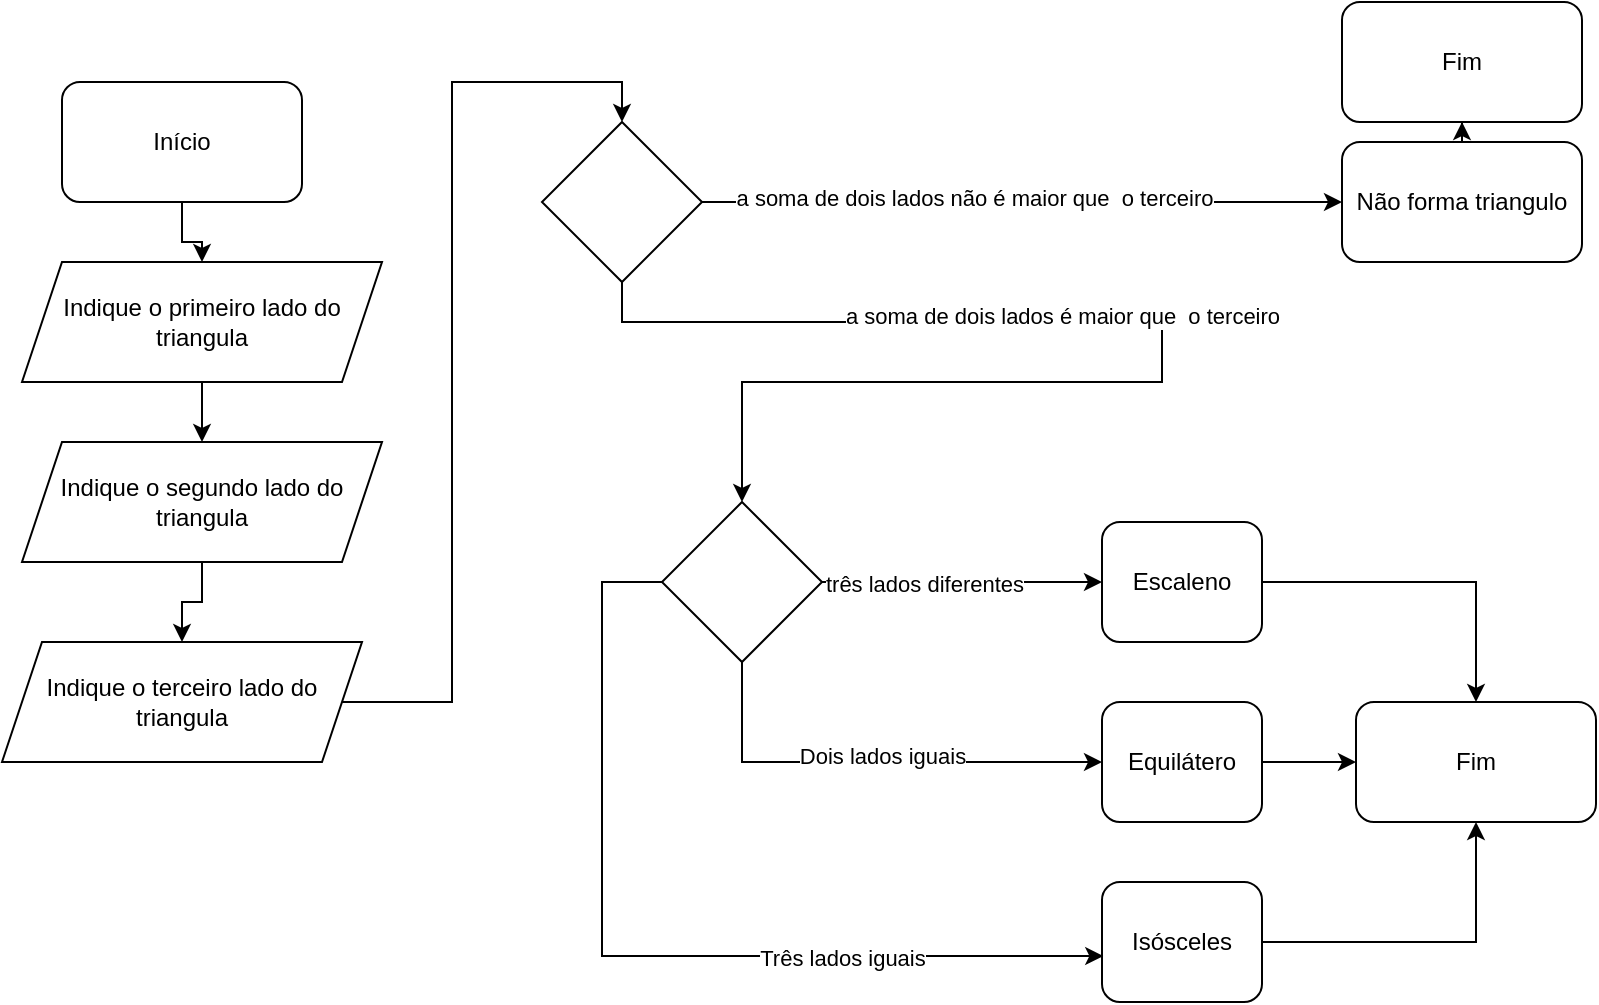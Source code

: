 <mxfile version="22.1.2" type="device">
  <diagram name="Página-1" id="_-34BZDDLeOulT_vk6jS">
    <mxGraphModel dx="1098" dy="828" grid="1" gridSize="10" guides="1" tooltips="1" connect="1" arrows="1" fold="1" page="1" pageScale="1" pageWidth="827" pageHeight="1169" math="0" shadow="0">
      <root>
        <mxCell id="0" />
        <mxCell id="1" parent="0" />
        <mxCell id="7ZzE-5X_zk41oNycM7b9-3" value="" style="edgeStyle=orthogonalEdgeStyle;rounded=0;orthogonalLoop=1;jettySize=auto;html=1;" edge="1" parent="1" source="7ZzE-5X_zk41oNycM7b9-1" target="7ZzE-5X_zk41oNycM7b9-2">
          <mxGeometry relative="1" as="geometry" />
        </mxCell>
        <mxCell id="7ZzE-5X_zk41oNycM7b9-1" value="Início" style="rounded=1;whiteSpace=wrap;html=1;" vertex="1" parent="1">
          <mxGeometry x="40" y="40" width="120" height="60" as="geometry" />
        </mxCell>
        <mxCell id="7ZzE-5X_zk41oNycM7b9-5" value="" style="edgeStyle=orthogonalEdgeStyle;rounded=0;orthogonalLoop=1;jettySize=auto;html=1;" edge="1" parent="1" source="7ZzE-5X_zk41oNycM7b9-2" target="7ZzE-5X_zk41oNycM7b9-4">
          <mxGeometry relative="1" as="geometry" />
        </mxCell>
        <mxCell id="7ZzE-5X_zk41oNycM7b9-2" value="Indique o primeiro lado do triangula" style="shape=parallelogram;perimeter=parallelogramPerimeter;whiteSpace=wrap;html=1;fixedSize=1;" vertex="1" parent="1">
          <mxGeometry x="20" y="130" width="180" height="60" as="geometry" />
        </mxCell>
        <mxCell id="7ZzE-5X_zk41oNycM7b9-7" value="" style="edgeStyle=orthogonalEdgeStyle;rounded=0;orthogonalLoop=1;jettySize=auto;html=1;" edge="1" parent="1" source="7ZzE-5X_zk41oNycM7b9-4" target="7ZzE-5X_zk41oNycM7b9-6">
          <mxGeometry relative="1" as="geometry" />
        </mxCell>
        <mxCell id="7ZzE-5X_zk41oNycM7b9-4" value="Indique o segundo lado do triangula" style="shape=parallelogram;perimeter=parallelogramPerimeter;whiteSpace=wrap;html=1;fixedSize=1;" vertex="1" parent="1">
          <mxGeometry x="20" y="220" width="180" height="60" as="geometry" />
        </mxCell>
        <mxCell id="7ZzE-5X_zk41oNycM7b9-9" style="edgeStyle=orthogonalEdgeStyle;rounded=0;orthogonalLoop=1;jettySize=auto;html=1;entryX=0.5;entryY=0;entryDx=0;entryDy=0;" edge="1" parent="1" source="7ZzE-5X_zk41oNycM7b9-6" target="7ZzE-5X_zk41oNycM7b9-8">
          <mxGeometry relative="1" as="geometry" />
        </mxCell>
        <mxCell id="7ZzE-5X_zk41oNycM7b9-6" value="Indique o terceiro lado do triangula" style="shape=parallelogram;perimeter=parallelogramPerimeter;whiteSpace=wrap;html=1;fixedSize=1;" vertex="1" parent="1">
          <mxGeometry x="10" y="320" width="180" height="60" as="geometry" />
        </mxCell>
        <mxCell id="7ZzE-5X_zk41oNycM7b9-11" value="" style="edgeStyle=orthogonalEdgeStyle;rounded=0;orthogonalLoop=1;jettySize=auto;html=1;" edge="1" parent="1" source="7ZzE-5X_zk41oNycM7b9-8" target="7ZzE-5X_zk41oNycM7b9-10">
          <mxGeometry relative="1" as="geometry" />
        </mxCell>
        <mxCell id="7ZzE-5X_zk41oNycM7b9-14" value="a soma de dois lados não é maior que&amp;nbsp; o terceiro" style="edgeLabel;html=1;align=center;verticalAlign=middle;resizable=0;points=[];" vertex="1" connectable="0" parent="7ZzE-5X_zk41oNycM7b9-11">
          <mxGeometry x="-0.15" y="2" relative="1" as="geometry">
            <mxPoint as="offset" />
          </mxGeometry>
        </mxCell>
        <mxCell id="7ZzE-5X_zk41oNycM7b9-17" style="edgeStyle=orthogonalEdgeStyle;rounded=0;orthogonalLoop=1;jettySize=auto;html=1;entryX=0.5;entryY=0;entryDx=0;entryDy=0;" edge="1" parent="1" source="7ZzE-5X_zk41oNycM7b9-8" target="7ZzE-5X_zk41oNycM7b9-15">
          <mxGeometry relative="1" as="geometry">
            <Array as="points">
              <mxPoint x="320" y="160" />
              <mxPoint x="590" y="160" />
              <mxPoint x="590" y="190" />
              <mxPoint x="380" y="190" />
            </Array>
          </mxGeometry>
        </mxCell>
        <mxCell id="7ZzE-5X_zk41oNycM7b9-18" value="a soma de dois lados é maior que&amp;nbsp; o terceiro" style="edgeLabel;html=1;align=center;verticalAlign=middle;resizable=0;points=[];" vertex="1" connectable="0" parent="7ZzE-5X_zk41oNycM7b9-17">
          <mxGeometry x="-0.186" y="3" relative="1" as="geometry">
            <mxPoint as="offset" />
          </mxGeometry>
        </mxCell>
        <mxCell id="7ZzE-5X_zk41oNycM7b9-8" value="" style="rhombus;whiteSpace=wrap;html=1;" vertex="1" parent="1">
          <mxGeometry x="280" y="60" width="80" height="80" as="geometry" />
        </mxCell>
        <mxCell id="7ZzE-5X_zk41oNycM7b9-13" value="" style="edgeStyle=orthogonalEdgeStyle;rounded=0;orthogonalLoop=1;jettySize=auto;html=1;" edge="1" parent="1" source="7ZzE-5X_zk41oNycM7b9-10" target="7ZzE-5X_zk41oNycM7b9-12">
          <mxGeometry relative="1" as="geometry" />
        </mxCell>
        <mxCell id="7ZzE-5X_zk41oNycM7b9-10" value="Não forma triangulo" style="rounded=1;whiteSpace=wrap;html=1;" vertex="1" parent="1">
          <mxGeometry x="680" y="70" width="120" height="60" as="geometry" />
        </mxCell>
        <mxCell id="7ZzE-5X_zk41oNycM7b9-12" value="Fim" style="rounded=1;whiteSpace=wrap;html=1;" vertex="1" parent="1">
          <mxGeometry x="680" width="120" height="60" as="geometry" />
        </mxCell>
        <mxCell id="7ZzE-5X_zk41oNycM7b9-21" style="edgeStyle=orthogonalEdgeStyle;rounded=0;orthogonalLoop=1;jettySize=auto;html=1;" edge="1" parent="1" source="7ZzE-5X_zk41oNycM7b9-15" target="7ZzE-5X_zk41oNycM7b9-20">
          <mxGeometry relative="1" as="geometry" />
        </mxCell>
        <mxCell id="7ZzE-5X_zk41oNycM7b9-22" value="três lados diferentes" style="edgeLabel;html=1;align=center;verticalAlign=middle;resizable=0;points=[];" vertex="1" connectable="0" parent="7ZzE-5X_zk41oNycM7b9-21">
          <mxGeometry x="-0.28" y="-1" relative="1" as="geometry">
            <mxPoint as="offset" />
          </mxGeometry>
        </mxCell>
        <mxCell id="7ZzE-5X_zk41oNycM7b9-24" style="edgeStyle=orthogonalEdgeStyle;rounded=0;orthogonalLoop=1;jettySize=auto;html=1;entryX=0;entryY=0.5;entryDx=0;entryDy=0;" edge="1" parent="1" source="7ZzE-5X_zk41oNycM7b9-15" target="7ZzE-5X_zk41oNycM7b9-23">
          <mxGeometry relative="1" as="geometry">
            <Array as="points">
              <mxPoint x="380" y="380" />
            </Array>
          </mxGeometry>
        </mxCell>
        <mxCell id="7ZzE-5X_zk41oNycM7b9-25" value="Dois lados iguais" style="edgeLabel;html=1;align=center;verticalAlign=middle;resizable=0;points=[];" vertex="1" connectable="0" parent="7ZzE-5X_zk41oNycM7b9-24">
          <mxGeometry x="0.042" y="3" relative="1" as="geometry">
            <mxPoint as="offset" />
          </mxGeometry>
        </mxCell>
        <mxCell id="7ZzE-5X_zk41oNycM7b9-15" value="" style="rhombus;whiteSpace=wrap;html=1;" vertex="1" parent="1">
          <mxGeometry x="340" y="250" width="80" height="80" as="geometry" />
        </mxCell>
        <mxCell id="7ZzE-5X_zk41oNycM7b9-31" style="edgeStyle=orthogonalEdgeStyle;rounded=0;orthogonalLoop=1;jettySize=auto;html=1;entryX=0.5;entryY=0;entryDx=0;entryDy=0;" edge="1" parent="1" source="7ZzE-5X_zk41oNycM7b9-20" target="7ZzE-5X_zk41oNycM7b9-29">
          <mxGeometry relative="1" as="geometry" />
        </mxCell>
        <mxCell id="7ZzE-5X_zk41oNycM7b9-20" value="Escaleno" style="rounded=1;whiteSpace=wrap;html=1;" vertex="1" parent="1">
          <mxGeometry x="560" y="260" width="80" height="60" as="geometry" />
        </mxCell>
        <mxCell id="7ZzE-5X_zk41oNycM7b9-30" style="edgeStyle=orthogonalEdgeStyle;rounded=0;orthogonalLoop=1;jettySize=auto;html=1;entryX=0;entryY=0.5;entryDx=0;entryDy=0;" edge="1" parent="1" source="7ZzE-5X_zk41oNycM7b9-23" target="7ZzE-5X_zk41oNycM7b9-29">
          <mxGeometry relative="1" as="geometry" />
        </mxCell>
        <mxCell id="7ZzE-5X_zk41oNycM7b9-23" value="Equilátero" style="rounded=1;whiteSpace=wrap;html=1;" vertex="1" parent="1">
          <mxGeometry x="560" y="350" width="80" height="60" as="geometry" />
        </mxCell>
        <mxCell id="7ZzE-5X_zk41oNycM7b9-32" style="edgeStyle=orthogonalEdgeStyle;rounded=0;orthogonalLoop=1;jettySize=auto;html=1;entryX=0.5;entryY=1;entryDx=0;entryDy=0;" edge="1" parent="1" source="7ZzE-5X_zk41oNycM7b9-26" target="7ZzE-5X_zk41oNycM7b9-29">
          <mxGeometry relative="1" as="geometry" />
        </mxCell>
        <mxCell id="7ZzE-5X_zk41oNycM7b9-26" value="Isósceles" style="rounded=1;whiteSpace=wrap;html=1;" vertex="1" parent="1">
          <mxGeometry x="560" y="440" width="80" height="60" as="geometry" />
        </mxCell>
        <mxCell id="7ZzE-5X_zk41oNycM7b9-27" style="edgeStyle=orthogonalEdgeStyle;rounded=0;orthogonalLoop=1;jettySize=auto;html=1;entryX=0.008;entryY=0.617;entryDx=0;entryDy=0;entryPerimeter=0;" edge="1" parent="1" source="7ZzE-5X_zk41oNycM7b9-15" target="7ZzE-5X_zk41oNycM7b9-26">
          <mxGeometry relative="1" as="geometry">
            <Array as="points">
              <mxPoint x="310" y="290" />
              <mxPoint x="310" y="477" />
            </Array>
          </mxGeometry>
        </mxCell>
        <mxCell id="7ZzE-5X_zk41oNycM7b9-28" value="Três lados iguais" style="edgeLabel;html=1;align=center;verticalAlign=middle;resizable=0;points=[];" vertex="1" connectable="0" parent="7ZzE-5X_zk41oNycM7b9-27">
          <mxGeometry x="0.44" y="-1" relative="1" as="geometry">
            <mxPoint as="offset" />
          </mxGeometry>
        </mxCell>
        <mxCell id="7ZzE-5X_zk41oNycM7b9-29" value="Fim" style="rounded=1;whiteSpace=wrap;html=1;" vertex="1" parent="1">
          <mxGeometry x="687" y="350" width="120" height="60" as="geometry" />
        </mxCell>
      </root>
    </mxGraphModel>
  </diagram>
</mxfile>

